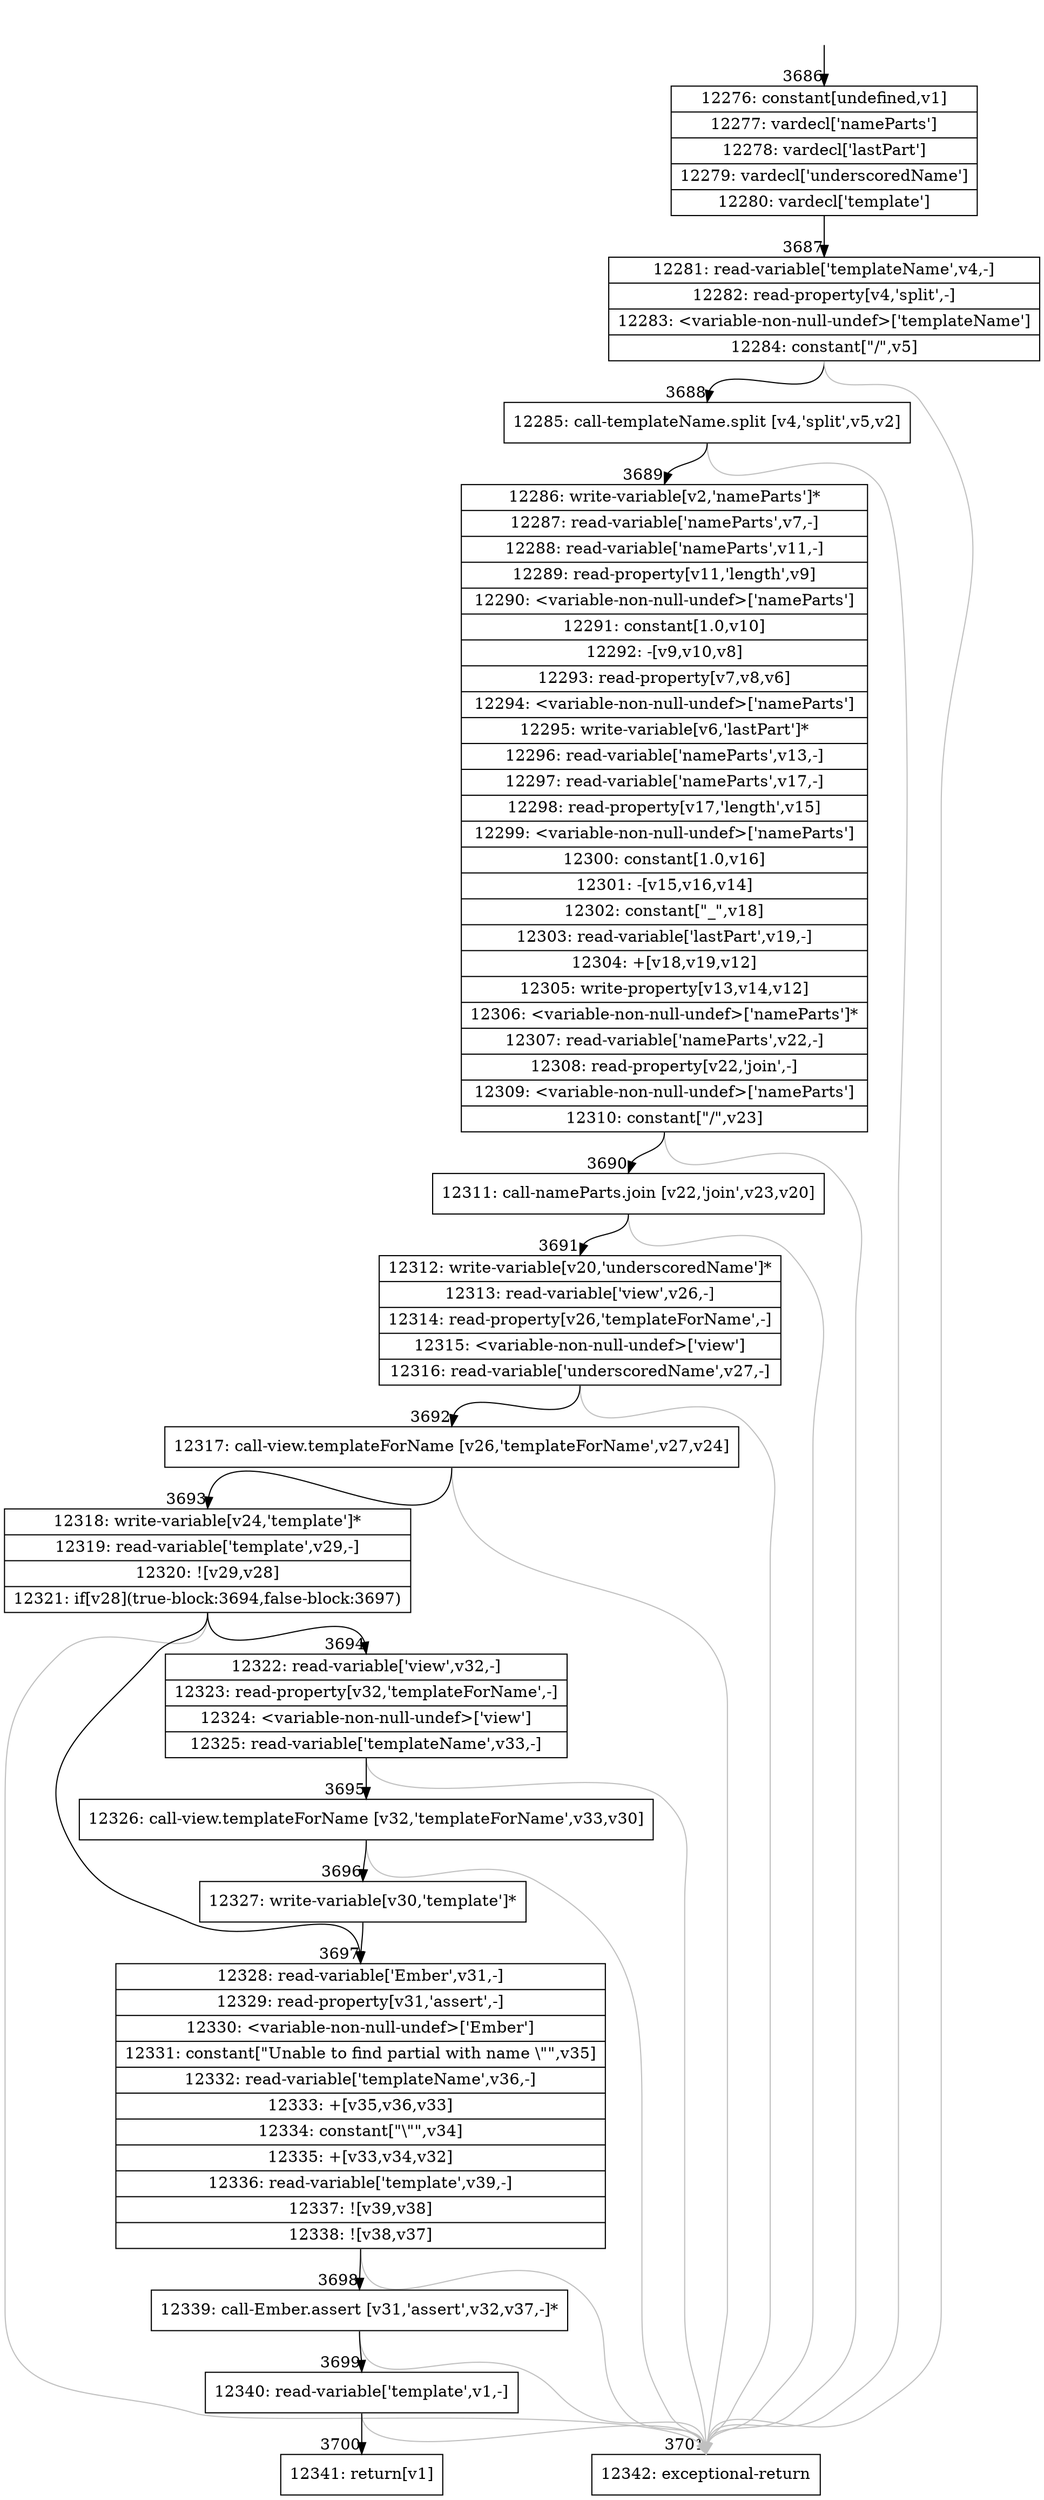 digraph {
rankdir="TD"
BB_entry294[shape=none,label=""];
BB_entry294 -> BB3686 [tailport=s, headport=n, headlabel="    3686"]
BB3686 [shape=record label="{12276: constant[undefined,v1]|12277: vardecl['nameParts']|12278: vardecl['lastPart']|12279: vardecl['underscoredName']|12280: vardecl['template']}" ] 
BB3686 -> BB3687 [tailport=s, headport=n, headlabel="      3687"]
BB3687 [shape=record label="{12281: read-variable['templateName',v4,-]|12282: read-property[v4,'split',-]|12283: \<variable-non-null-undef\>['templateName']|12284: constant[\"/\",v5]}" ] 
BB3687 -> BB3688 [tailport=s, headport=n, headlabel="      3688"]
BB3687 -> BB3701 [tailport=s, headport=n, color=gray, headlabel="      3701"]
BB3688 [shape=record label="{12285: call-templateName.split [v4,'split',v5,v2]}" ] 
BB3688 -> BB3689 [tailport=s, headport=n, headlabel="      3689"]
BB3688 -> BB3701 [tailport=s, headport=n, color=gray]
BB3689 [shape=record label="{12286: write-variable[v2,'nameParts']*|12287: read-variable['nameParts',v7,-]|12288: read-variable['nameParts',v11,-]|12289: read-property[v11,'length',v9]|12290: \<variable-non-null-undef\>['nameParts']|12291: constant[1.0,v10]|12292: -[v9,v10,v8]|12293: read-property[v7,v8,v6]|12294: \<variable-non-null-undef\>['nameParts']|12295: write-variable[v6,'lastPart']*|12296: read-variable['nameParts',v13,-]|12297: read-variable['nameParts',v17,-]|12298: read-property[v17,'length',v15]|12299: \<variable-non-null-undef\>['nameParts']|12300: constant[1.0,v16]|12301: -[v15,v16,v14]|12302: constant[\"_\",v18]|12303: read-variable['lastPart',v19,-]|12304: +[v18,v19,v12]|12305: write-property[v13,v14,v12]|12306: \<variable-non-null-undef\>['nameParts']*|12307: read-variable['nameParts',v22,-]|12308: read-property[v22,'join',-]|12309: \<variable-non-null-undef\>['nameParts']|12310: constant[\"/\",v23]}" ] 
BB3689 -> BB3690 [tailport=s, headport=n, headlabel="      3690"]
BB3689 -> BB3701 [tailport=s, headport=n, color=gray]
BB3690 [shape=record label="{12311: call-nameParts.join [v22,'join',v23,v20]}" ] 
BB3690 -> BB3691 [tailport=s, headport=n, headlabel="      3691"]
BB3690 -> BB3701 [tailport=s, headport=n, color=gray]
BB3691 [shape=record label="{12312: write-variable[v20,'underscoredName']*|12313: read-variable['view',v26,-]|12314: read-property[v26,'templateForName',-]|12315: \<variable-non-null-undef\>['view']|12316: read-variable['underscoredName',v27,-]}" ] 
BB3691 -> BB3692 [tailport=s, headport=n, headlabel="      3692"]
BB3691 -> BB3701 [tailport=s, headport=n, color=gray]
BB3692 [shape=record label="{12317: call-view.templateForName [v26,'templateForName',v27,v24]}" ] 
BB3692 -> BB3693 [tailport=s, headport=n, headlabel="      3693"]
BB3692 -> BB3701 [tailport=s, headport=n, color=gray]
BB3693 [shape=record label="{12318: write-variable[v24,'template']*|12319: read-variable['template',v29,-]|12320: ![v29,v28]|12321: if[v28](true-block:3694,false-block:3697)}" ] 
BB3693 -> BB3694 [tailport=s, headport=n, headlabel="      3694"]
BB3693 -> BB3697 [tailport=s, headport=n, headlabel="      3697"]
BB3693 -> BB3701 [tailport=s, headport=n, color=gray]
BB3694 [shape=record label="{12322: read-variable['view',v32,-]|12323: read-property[v32,'templateForName',-]|12324: \<variable-non-null-undef\>['view']|12325: read-variable['templateName',v33,-]}" ] 
BB3694 -> BB3695 [tailport=s, headport=n, headlabel="      3695"]
BB3694 -> BB3701 [tailport=s, headport=n, color=gray]
BB3695 [shape=record label="{12326: call-view.templateForName [v32,'templateForName',v33,v30]}" ] 
BB3695 -> BB3696 [tailport=s, headport=n, headlabel="      3696"]
BB3695 -> BB3701 [tailport=s, headport=n, color=gray]
BB3696 [shape=record label="{12327: write-variable[v30,'template']*}" ] 
BB3696 -> BB3697 [tailport=s, headport=n]
BB3697 [shape=record label="{12328: read-variable['Ember',v31,-]|12329: read-property[v31,'assert',-]|12330: \<variable-non-null-undef\>['Ember']|12331: constant[\"Unable to find partial with name \\\"\",v35]|12332: read-variable['templateName',v36,-]|12333: +[v35,v36,v33]|12334: constant[\"\\\"\",v34]|12335: +[v33,v34,v32]|12336: read-variable['template',v39,-]|12337: ![v39,v38]|12338: ![v38,v37]}" ] 
BB3697 -> BB3698 [tailport=s, headport=n, headlabel="      3698"]
BB3697 -> BB3701 [tailport=s, headport=n, color=gray]
BB3698 [shape=record label="{12339: call-Ember.assert [v31,'assert',v32,v37,-]*}" ] 
BB3698 -> BB3699 [tailport=s, headport=n, headlabel="      3699"]
BB3698 -> BB3701 [tailport=s, headport=n, color=gray]
BB3699 [shape=record label="{12340: read-variable['template',v1,-]}" ] 
BB3699 -> BB3700 [tailport=s, headport=n, headlabel="      3700"]
BB3699 -> BB3701 [tailport=s, headport=n, color=gray]
BB3700 [shape=record label="{12341: return[v1]}" ] 
BB3701 [shape=record label="{12342: exceptional-return}" ] 
//#$~ 6810
}
